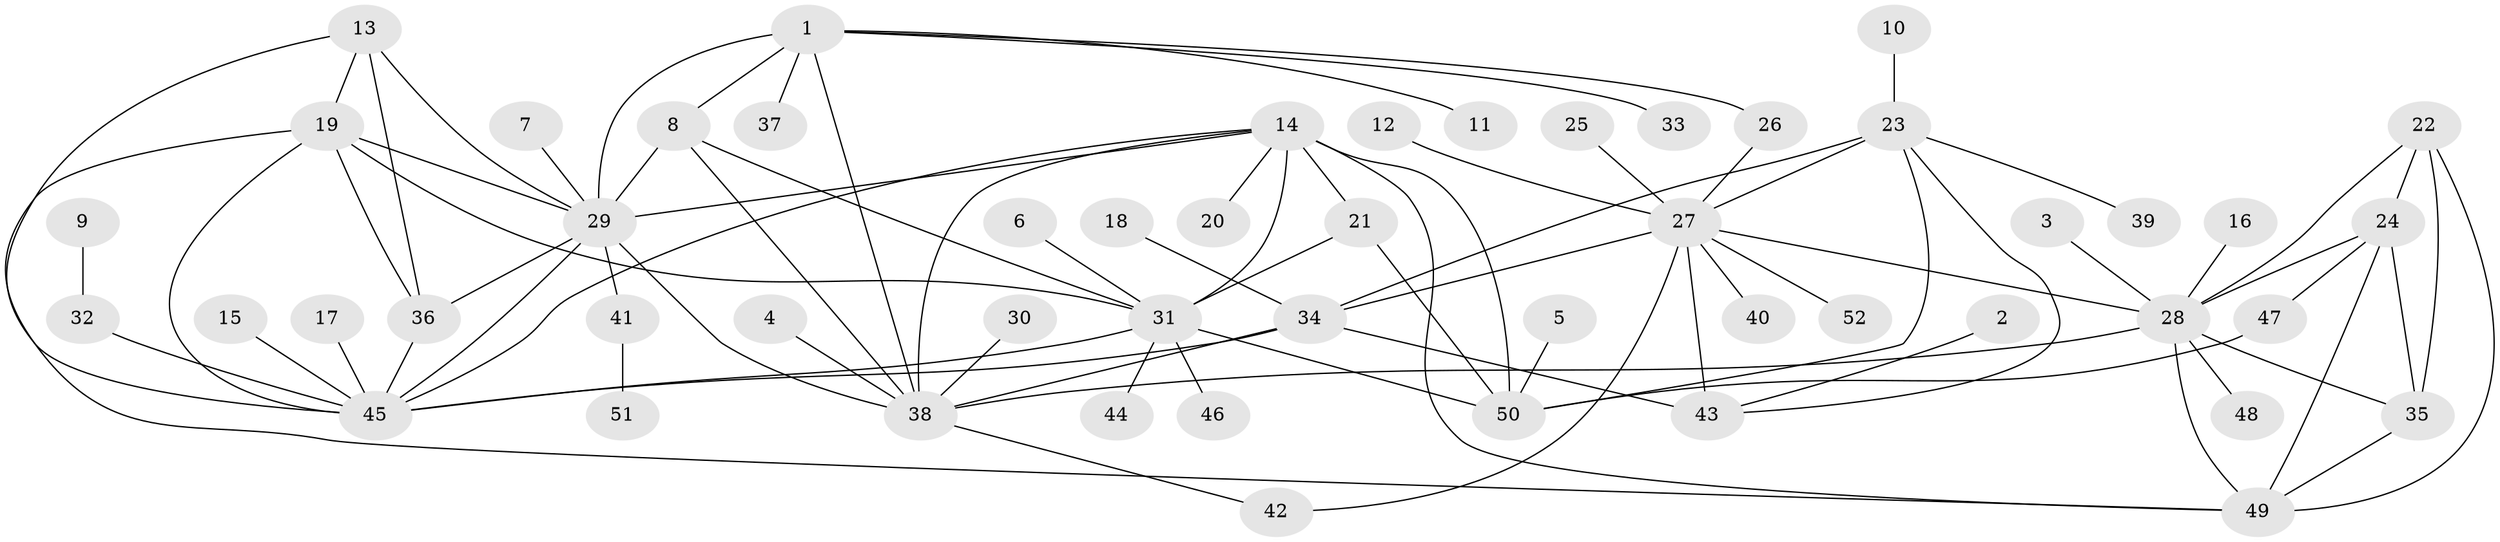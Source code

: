 // original degree distribution, {6: 0.0673076923076923, 7: 0.0673076923076923, 12: 0.028846153846153848, 5: 0.028846153846153848, 9: 0.028846153846153848, 11: 0.009615384615384616, 8: 0.009615384615384616, 4: 0.019230769230769232, 1: 0.5961538461538461, 3: 0.038461538461538464, 2: 0.10576923076923077}
// Generated by graph-tools (version 1.1) at 2025/26/03/09/25 03:26:37]
// undirected, 52 vertices, 85 edges
graph export_dot {
graph [start="1"]
  node [color=gray90,style=filled];
  1;
  2;
  3;
  4;
  5;
  6;
  7;
  8;
  9;
  10;
  11;
  12;
  13;
  14;
  15;
  16;
  17;
  18;
  19;
  20;
  21;
  22;
  23;
  24;
  25;
  26;
  27;
  28;
  29;
  30;
  31;
  32;
  33;
  34;
  35;
  36;
  37;
  38;
  39;
  40;
  41;
  42;
  43;
  44;
  45;
  46;
  47;
  48;
  49;
  50;
  51;
  52;
  1 -- 8 [weight=2.0];
  1 -- 11 [weight=1.0];
  1 -- 26 [weight=1.0];
  1 -- 29 [weight=2.0];
  1 -- 33 [weight=1.0];
  1 -- 37 [weight=1.0];
  1 -- 38 [weight=2.0];
  2 -- 43 [weight=1.0];
  3 -- 28 [weight=1.0];
  4 -- 38 [weight=1.0];
  5 -- 50 [weight=1.0];
  6 -- 31 [weight=1.0];
  7 -- 29 [weight=1.0];
  8 -- 29 [weight=1.0];
  8 -- 31 [weight=1.0];
  8 -- 38 [weight=1.0];
  9 -- 32 [weight=1.0];
  10 -- 23 [weight=1.0];
  12 -- 27 [weight=1.0];
  13 -- 19 [weight=1.0];
  13 -- 29 [weight=1.0];
  13 -- 36 [weight=1.0];
  13 -- 45 [weight=1.0];
  14 -- 20 [weight=1.0];
  14 -- 21 [weight=2.0];
  14 -- 29 [weight=1.0];
  14 -- 31 [weight=2.0];
  14 -- 38 [weight=1.0];
  14 -- 45 [weight=1.0];
  14 -- 49 [weight=1.0];
  14 -- 50 [weight=2.0];
  15 -- 45 [weight=1.0];
  16 -- 28 [weight=1.0];
  17 -- 45 [weight=1.0];
  18 -- 34 [weight=1.0];
  19 -- 29 [weight=1.0];
  19 -- 31 [weight=1.0];
  19 -- 36 [weight=1.0];
  19 -- 45 [weight=1.0];
  19 -- 49 [weight=1.0];
  21 -- 31 [weight=1.0];
  21 -- 50 [weight=1.0];
  22 -- 24 [weight=1.0];
  22 -- 28 [weight=1.0];
  22 -- 35 [weight=1.0];
  22 -- 49 [weight=1.0];
  23 -- 27 [weight=1.0];
  23 -- 34 [weight=2.0];
  23 -- 39 [weight=1.0];
  23 -- 43 [weight=1.0];
  23 -- 50 [weight=1.0];
  24 -- 28 [weight=1.0];
  24 -- 35 [weight=1.0];
  24 -- 47 [weight=1.0];
  24 -- 49 [weight=1.0];
  25 -- 27 [weight=1.0];
  26 -- 27 [weight=1.0];
  27 -- 28 [weight=1.0];
  27 -- 34 [weight=2.0];
  27 -- 40 [weight=1.0];
  27 -- 42 [weight=1.0];
  27 -- 43 [weight=1.0];
  27 -- 52 [weight=1.0];
  28 -- 35 [weight=1.0];
  28 -- 38 [weight=1.0];
  28 -- 48 [weight=1.0];
  28 -- 49 [weight=1.0];
  29 -- 36 [weight=1.0];
  29 -- 38 [weight=1.0];
  29 -- 41 [weight=1.0];
  29 -- 45 [weight=1.0];
  30 -- 38 [weight=1.0];
  31 -- 44 [weight=1.0];
  31 -- 45 [weight=1.0];
  31 -- 46 [weight=1.0];
  31 -- 50 [weight=1.0];
  32 -- 45 [weight=1.0];
  34 -- 38 [weight=1.0];
  34 -- 43 [weight=2.0];
  34 -- 45 [weight=1.0];
  35 -- 49 [weight=1.0];
  36 -- 45 [weight=1.0];
  38 -- 42 [weight=1.0];
  41 -- 51 [weight=1.0];
  47 -- 50 [weight=1.0];
}
